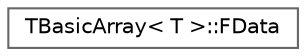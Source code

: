 digraph "Graphical Class Hierarchy"
{
 // INTERACTIVE_SVG=YES
 // LATEX_PDF_SIZE
  bgcolor="transparent";
  edge [fontname=Helvetica,fontsize=10,labelfontname=Helvetica,labelfontsize=10];
  node [fontname=Helvetica,fontsize=10,shape=box,height=0.2,width=0.4];
  rankdir="LR";
  Node0 [id="Node000000",label="TBasicArray\< T \>::FData",height=0.2,width=0.4,color="grey40", fillcolor="white", style="filled",URL="$dc/d9d/structTBasicArray_1_1FData.html",tooltip=" "];
}
